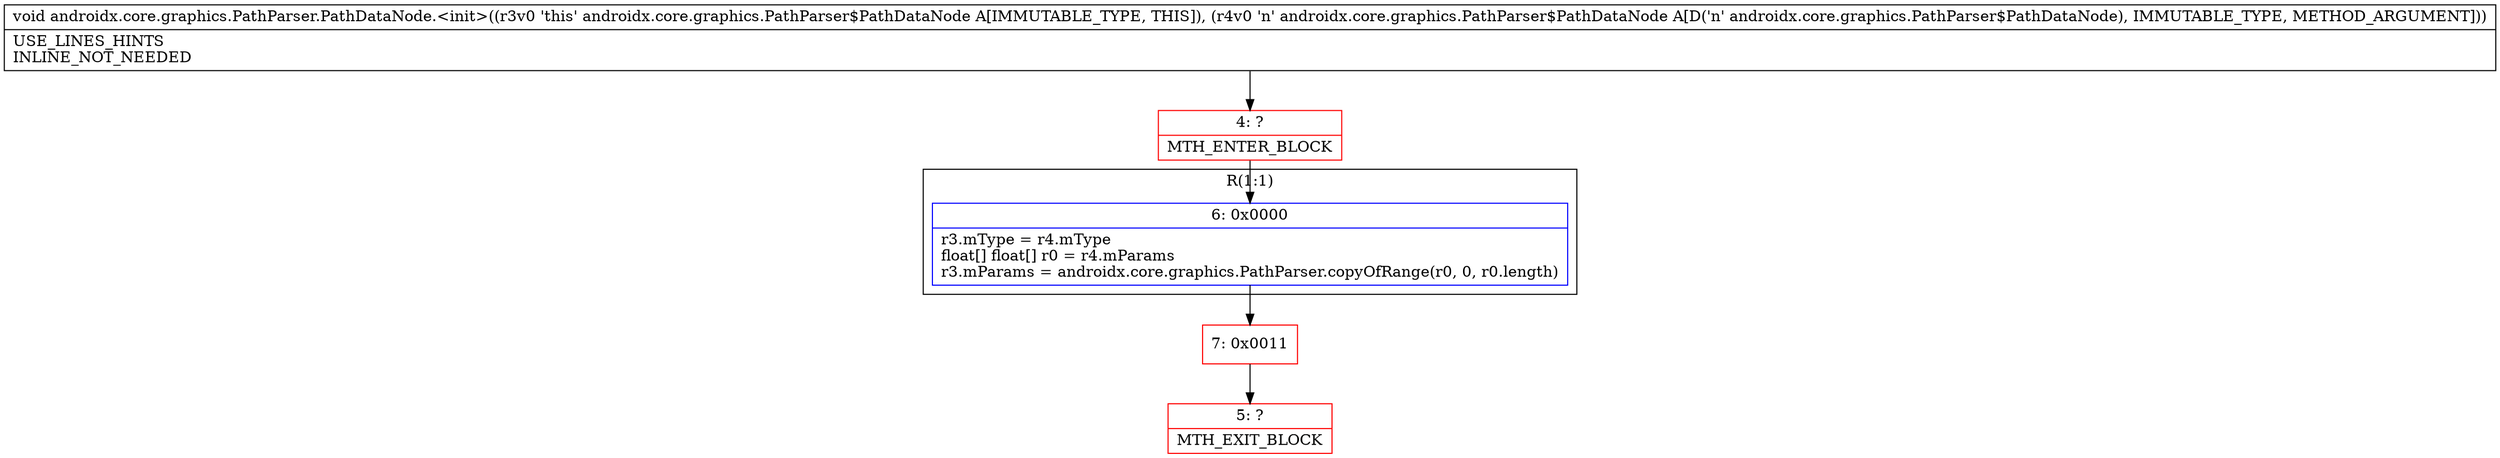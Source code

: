 digraph "CFG forandroidx.core.graphics.PathParser.PathDataNode.\<init\>(Landroidx\/core\/graphics\/PathParser$PathDataNode;)V" {
subgraph cluster_Region_2027283006 {
label = "R(1:1)";
node [shape=record,color=blue];
Node_6 [shape=record,label="{6\:\ 0x0000|r3.mType = r4.mType\lfloat[] float[] r0 = r4.mParams\lr3.mParams = androidx.core.graphics.PathParser.copyOfRange(r0, 0, r0.length)\l}"];
}
Node_4 [shape=record,color=red,label="{4\:\ ?|MTH_ENTER_BLOCK\l}"];
Node_7 [shape=record,color=red,label="{7\:\ 0x0011}"];
Node_5 [shape=record,color=red,label="{5\:\ ?|MTH_EXIT_BLOCK\l}"];
MethodNode[shape=record,label="{void androidx.core.graphics.PathParser.PathDataNode.\<init\>((r3v0 'this' androidx.core.graphics.PathParser$PathDataNode A[IMMUTABLE_TYPE, THIS]), (r4v0 'n' androidx.core.graphics.PathParser$PathDataNode A[D('n' androidx.core.graphics.PathParser$PathDataNode), IMMUTABLE_TYPE, METHOD_ARGUMENT]))  | USE_LINES_HINTS\lINLINE_NOT_NEEDED\l}"];
MethodNode -> Node_4;Node_6 -> Node_7;
Node_4 -> Node_6;
Node_7 -> Node_5;
}

